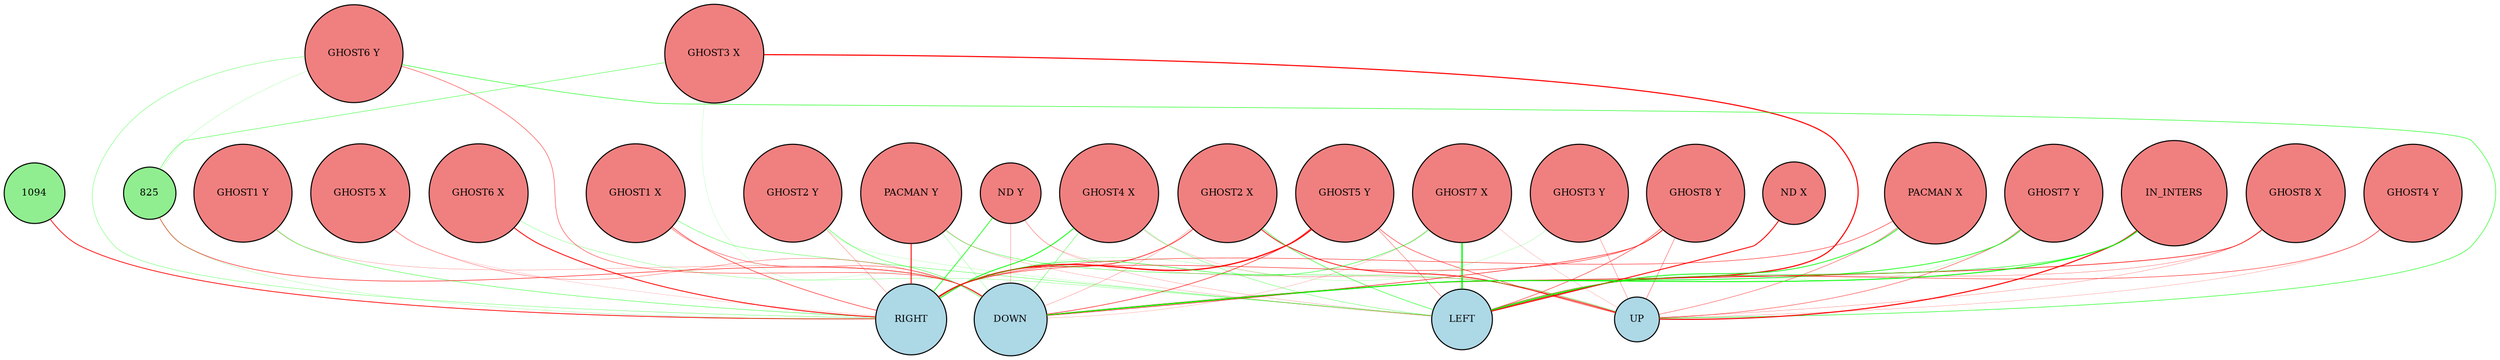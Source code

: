 digraph {
	node [bgcolor=black fontsize=9 height=0.2 shape=circle width=0.2]
	"GHOST1 X" [fillcolor=lightcoral shape=circle style=filled]
	"GHOST1 Y" [fillcolor=lightcoral shape=circle style=filled]
	"GHOST2 X" [fillcolor=lightcoral shape=circle style=filled]
	"GHOST2 Y" [fillcolor=lightcoral shape=circle style=filled]
	"GHOST3 X" [fillcolor=lightcoral shape=circle style=filled]
	"GHOST3 Y" [fillcolor=lightcoral shape=circle style=filled]
	"GHOST4 X" [fillcolor=lightcoral shape=circle style=filled]
	"GHOST4 Y" [fillcolor=lightcoral shape=circle style=filled]
	"GHOST5 X" [fillcolor=lightcoral shape=circle style=filled]
	"GHOST5 Y" [fillcolor=lightcoral shape=circle style=filled]
	"GHOST6 X" [fillcolor=lightcoral shape=circle style=filled]
	"GHOST6 Y" [fillcolor=lightcoral shape=circle style=filled]
	"GHOST7 X" [fillcolor=lightcoral shape=circle style=filled]
	"GHOST7 Y" [fillcolor=lightcoral shape=circle style=filled]
	"GHOST8 X" [fillcolor=lightcoral shape=circle style=filled]
	"GHOST8 Y" [fillcolor=lightcoral shape=circle style=filled]
	"PACMAN X" [fillcolor=lightcoral shape=circle style=filled]
	"PACMAN Y" [fillcolor=lightcoral shape=circle style=filled]
	"ND X" [fillcolor=lightcoral shape=circle style=filled]
	"ND Y" [fillcolor=lightcoral shape=circle style=filled]
	IN_INTERS [fillcolor=lightcoral shape=circle style=filled]
	UP [fillcolor=lightblue style=filled]
	DOWN [fillcolor=lightblue style=filled]
	RIGHT [fillcolor=lightblue style=filled]
	LEFT [fillcolor=lightblue style=filled]
	1094 [fillcolor=lightgreen style=filled]
	825 [fillcolor=lightgreen style=filled]
	"GHOST1 X" -> DOWN [arrowhead=none color=red penwidth=0.32353101696576914 style=solid]
	"GHOST1 X" -> RIGHT [arrowhead=none color=red penwidth=0.4568490438012611 style=solid]
	"GHOST1 X" -> LEFT [arrowhead=none color=green penwidth=0.2917827873584985 style=solid]
	"GHOST1 Y" -> DOWN [arrowhead=none color=red penwidth=0.16749455607380762 style=solid]
	"GHOST1 Y" -> RIGHT [arrowhead=none color=green penwidth=0.3417892779664917 style=solid]
	"GHOST2 X" -> UP [arrowhead=none color=red penwidth=0.7026764949389877 style=solid]
	"GHOST2 X" -> DOWN [arrowhead=none color=red penwidth=0.1775915120552677 style=solid]
	"GHOST2 X" -> RIGHT [arrowhead=none color=red penwidth=0.5957388999039831 style=solid]
	"GHOST2 X" -> LEFT [arrowhead=none color=green penwidth=0.4316058547407552 style=solid]
	"GHOST2 Y" -> DOWN [arrowhead=none color=green penwidth=0.34308932971951467 style=solid]
	"GHOST2 Y" -> RIGHT [arrowhead=none color=red penwidth=0.19793549913447256 style=solid]
	"GHOST2 Y" -> LEFT [arrowhead=none color=green penwidth=0.11717098613057352 style=solid]
	"GHOST3 X" -> DOWN [arrowhead=none color=green penwidth=0.10133308554248792 style=solid]
	"GHOST3 X" -> LEFT [arrowhead=none color=red penwidth=1.0295974596277802 style=solid]
	"GHOST3 Y" -> UP [arrowhead=none color=red penwidth=0.22889018308972214 style=solid]
	"GHOST3 Y" -> RIGHT [arrowhead=none color=green penwidth=0.13331581419531718 style=solid]
	"GHOST4 X" -> UP [arrowhead=none color=red penwidth=0.1277504513232583 style=solid]
	"GHOST4 X" -> DOWN [arrowhead=none color=green penwidth=0.28560833189427765 style=solid]
	"GHOST4 X" -> RIGHT [arrowhead=none color=green penwidth=0.7888840516347944 style=solid]
	"GHOST4 X" -> LEFT [arrowhead=none color=green penwidth=0.2578465997933511 style=solid]
	"GHOST4 Y" -> UP [arrowhead=none color=red penwidth=0.14702012944501197 style=solid]
	"GHOST4 Y" -> LEFT [arrowhead=none color=red penwidth=0.4003025224009942 style=solid]
	"GHOST5 X" -> DOWN [arrowhead=none color=red penwidth=0.250548893016159 style=solid]
	"GHOST5 X" -> RIGHT [arrowhead=none color=red penwidth=0.10931633392385262 style=solid]
	"GHOST5 Y" -> UP [arrowhead=none color=red penwidth=0.39670636219453304 style=solid]
	"GHOST5 Y" -> DOWN [arrowhead=none color=red penwidth=0.49117814361213696 style=solid]
	"GHOST5 Y" -> RIGHT [arrowhead=none color=red penwidth=1.1314949861075057 style=solid]
	"GHOST5 Y" -> LEFT [arrowhead=none color=red penwidth=0.26729112414783707 style=solid]
	"GHOST6 X" -> RIGHT [arrowhead=none color=red penwidth=0.8104071667365577 style=solid]
	"GHOST6 X" -> LEFT [arrowhead=none color=green penwidth=0.19488987820952228 style=solid]
	"GHOST6 Y" -> UP [arrowhead=none color=green penwidth=0.4554123890018489 style=solid]
	"GHOST6 Y" -> DOWN [arrowhead=none color=red penwidth=0.3550860925586329 style=solid]
	"GHOST6 Y" -> RIGHT [arrowhead=none color=green penwidth=0.24350434675130853 style=solid]
	"GHOST7 X" -> UP [arrowhead=none color=red penwidth=0.12909376794726826 style=solid]
	"GHOST7 X" -> DOWN [arrowhead=none color=red penwidth=0.12880478312323237 style=solid]
	"GHOST7 X" -> RIGHT [arrowhead=none color=green penwidth=0.42959457282063274 style=solid]
	"GHOST7 X" -> LEFT [arrowhead=none color=green penwidth=1.2633584281241845 style=solid]
	"GHOST7 Y" -> UP [arrowhead=none color=red penwidth=0.35042138385897004 style=solid]
	"GHOST7 Y" -> DOWN [arrowhead=none color=green penwidth=0.6501188259013234 style=solid]
	"GHOST7 Y" -> LEFT [arrowhead=none color=green penwidth=0.1398209857432144 style=solid]
	"GHOST8 X" -> UP [arrowhead=none color=red penwidth=0.1816979938491481 style=solid]
	"GHOST8 X" -> DOWN [arrowhead=none color=red penwidth=0.5970904727929879 style=solid]
	"GHOST8 X" -> LEFT [arrowhead=none color=red penwidth=0.22338214689300762 style=solid]
	"GHOST8 Y" -> UP [arrowhead=none color=red penwidth=0.2901671818479564 style=solid]
	"GHOST8 Y" -> DOWN [arrowhead=none color=red penwidth=0.5044237207907928 style=solid]
	"GHOST8 Y" -> RIGHT [arrowhead=none color=red penwidth=0.4191797063986824 style=solid]
	"GHOST8 Y" -> LEFT [arrowhead=none color=red penwidth=0.3974784566376115 style=solid]
	"PACMAN X" -> UP [arrowhead=none color=red penwidth=0.30934256593170245 style=solid]
	"PACMAN X" -> RIGHT [arrowhead=none color=red penwidth=0.40219379147568546 style=solid]
	"PACMAN X" -> LEFT [arrowhead=none color=green penwidth=0.6876735883101943 style=solid]
	"PACMAN Y" -> UP [arrowhead=none color=green penwidth=0.33290375966672403 style=solid]
	"PACMAN Y" -> DOWN [arrowhead=none color=green penwidth=0.16968935213993697 style=solid]
	"PACMAN Y" -> RIGHT [arrowhead=none color=red penwidth=0.892660860826597 style=solid]
	"PACMAN Y" -> LEFT [arrowhead=none color=red penwidth=0.1424840864633399 style=solid]
	"ND X" -> LEFT [arrowhead=none color=red penwidth=0.8658443581257731 style=solid]
	"ND Y" -> UP [arrowhead=none color=red penwidth=0.1375670424499832 style=solid]
	"ND Y" -> DOWN [arrowhead=none color=red penwidth=0.19210432058757315 style=solid]
	"ND Y" -> RIGHT [arrowhead=none color=green penwidth=0.6370660012996148 style=solid]
	"ND Y" -> LEFT [arrowhead=none color=red penwidth=0.14894735197544778 style=solid]
	IN_INTERS -> UP [arrowhead=none color=red penwidth=0.9922013242419107 style=solid]
	IN_INTERS -> DOWN [arrowhead=none color=green penwidth=0.8547776866140252 style=solid]
	IN_INTERS -> LEFT [arrowhead=none color=green penwidth=0.4648961442338426 style=solid]
	"GHOST6 Y" -> 825 [arrowhead=none color=green penwidth=0.12122001772248167 style=solid]
	825 -> RIGHT [arrowhead=none color=green penwidth=0.13710935841270705 style=solid]
	"GHOST3 X" -> 825 [arrowhead=none color=green penwidth=0.33881604385572467 style=solid]
	825 -> DOWN [arrowhead=none color=red penwidth=0.47326695973434574 style=solid]
	1094 -> RIGHT [arrowhead=none color=red penwidth=0.7123723148761402 style=solid]
}
